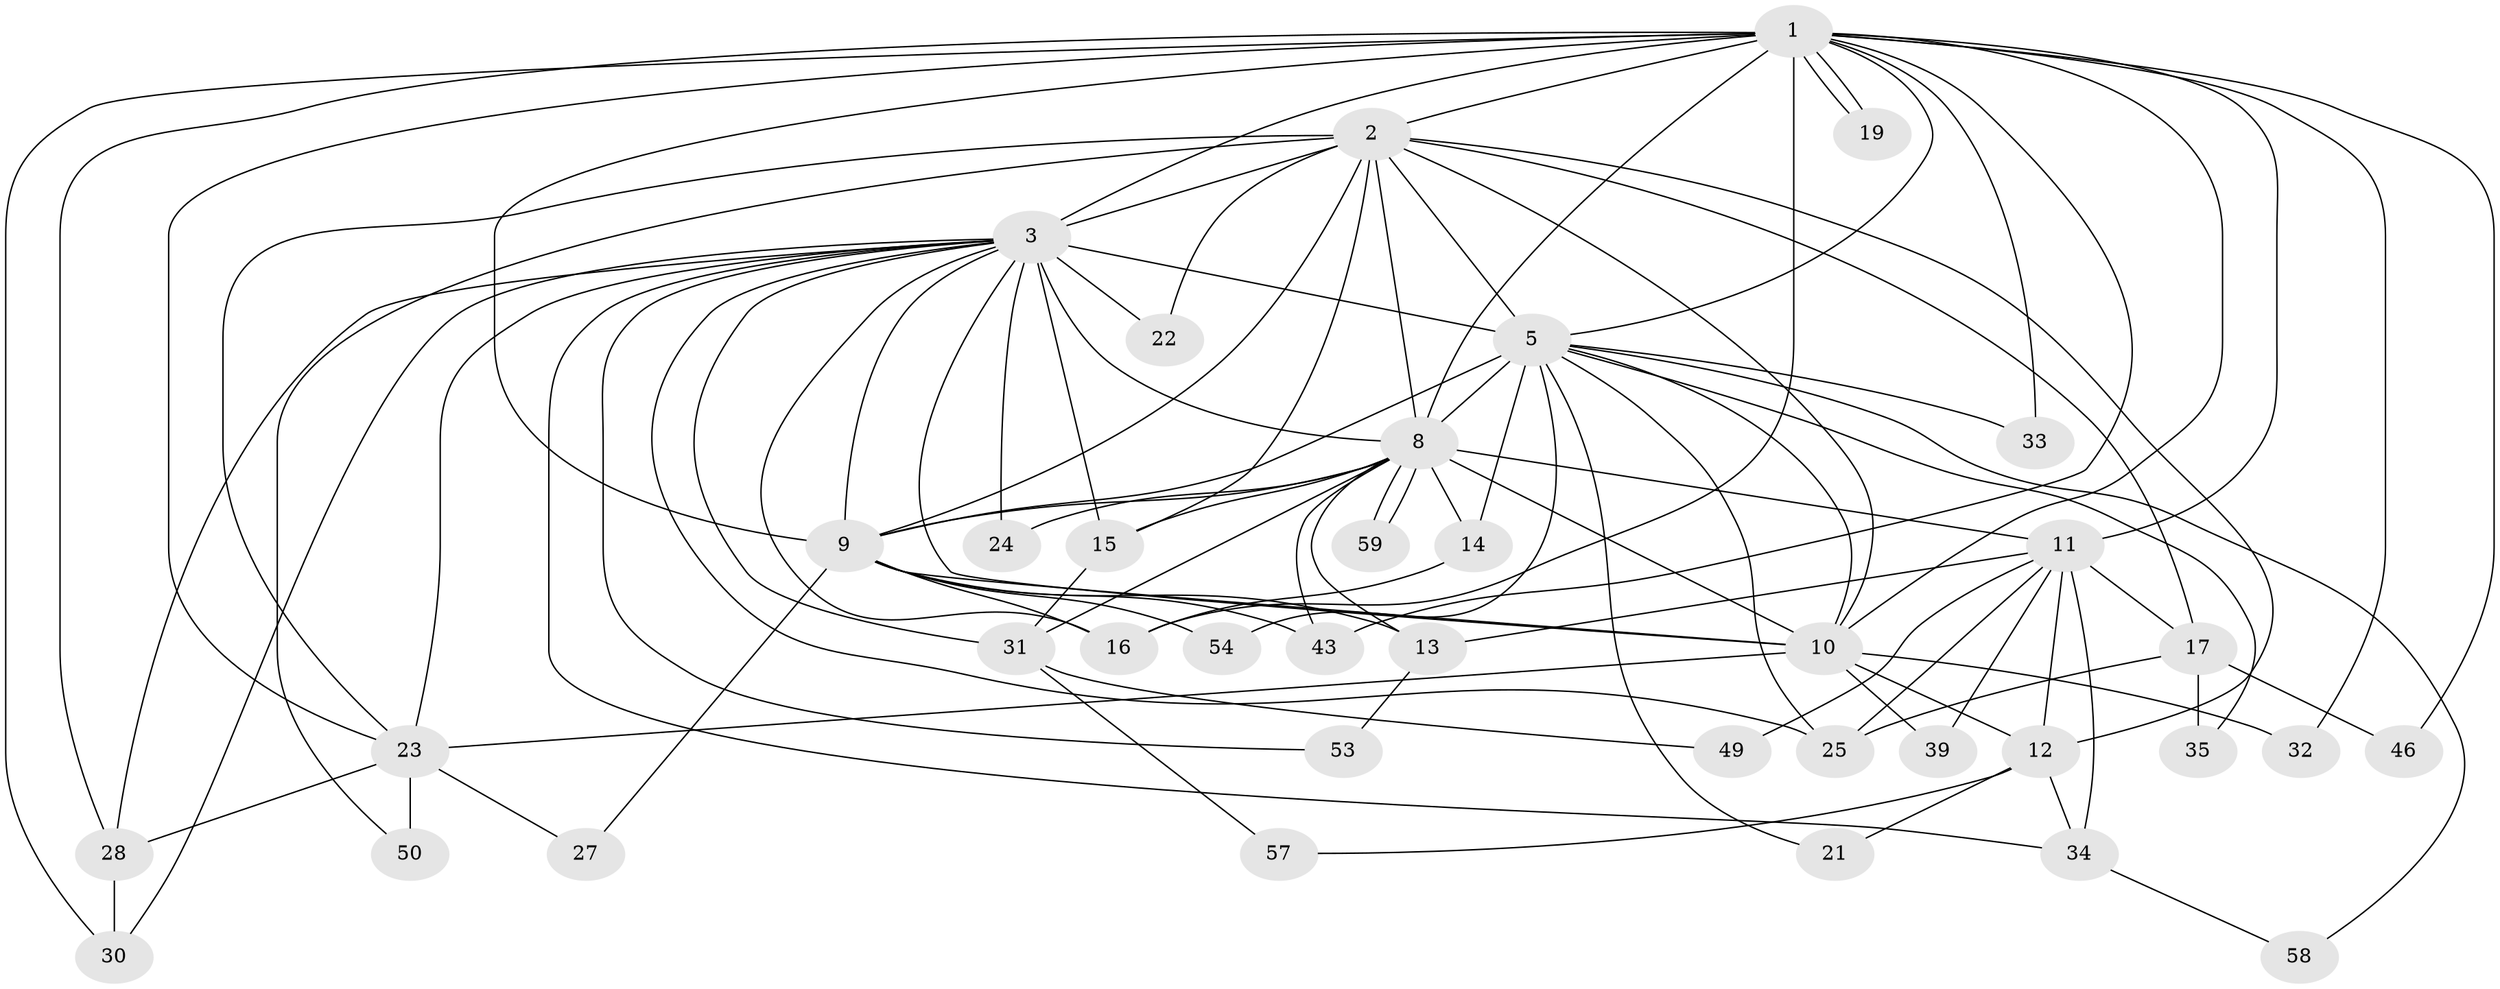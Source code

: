 // Generated by graph-tools (version 1.1) at 2025/51/02/27/25 19:51:46]
// undirected, 38 vertices, 97 edges
graph export_dot {
graph [start="1"]
  node [color=gray90,style=filled];
  1 [super="+51"];
  2 [super="+7"];
  3 [super="+4"];
  5 [super="+6"];
  8 [super="+56"];
  9 [super="+18"];
  10 [super="+48"];
  11 [super="+41"];
  12 [super="+55"];
  13 [super="+47"];
  14 [super="+29"];
  15 [super="+26"];
  16 [super="+20"];
  17 [super="+37"];
  19;
  21;
  22;
  23 [super="+36"];
  24;
  25 [super="+38"];
  27;
  28 [super="+45"];
  30 [super="+52"];
  31 [super="+42"];
  32;
  33;
  34 [super="+40"];
  35;
  39;
  43 [super="+44"];
  46;
  49;
  50;
  53;
  54;
  57;
  58;
  59;
  1 -- 2 [weight=2];
  1 -- 3 [weight=2];
  1 -- 5 [weight=2];
  1 -- 8;
  1 -- 9 [weight=2];
  1 -- 10;
  1 -- 11;
  1 -- 16;
  1 -- 19;
  1 -- 19;
  1 -- 32;
  1 -- 33;
  1 -- 43;
  1 -- 46;
  1 -- 23;
  1 -- 30;
  1 -- 28;
  2 -- 3 [weight=4];
  2 -- 5 [weight=4];
  2 -- 8 [weight=2];
  2 -- 9 [weight=2];
  2 -- 10 [weight=2];
  2 -- 17 [weight=2];
  2 -- 22;
  2 -- 15;
  2 -- 12;
  2 -- 50;
  2 -- 23;
  3 -- 5 [weight=4];
  3 -- 8 [weight=2];
  3 -- 9 [weight=2];
  3 -- 10 [weight=2];
  3 -- 15;
  3 -- 22;
  3 -- 28;
  3 -- 31;
  3 -- 53;
  3 -- 34;
  3 -- 23;
  3 -- 24;
  3 -- 25;
  3 -- 30;
  3 -- 16;
  5 -- 8 [weight=2];
  5 -- 9 [weight=2];
  5 -- 10 [weight=2];
  5 -- 14;
  5 -- 33;
  5 -- 54;
  5 -- 58;
  5 -- 35;
  5 -- 21;
  5 -- 25;
  8 -- 9;
  8 -- 10 [weight=2];
  8 -- 11;
  8 -- 13;
  8 -- 14;
  8 -- 15;
  8 -- 24;
  8 -- 59;
  8 -- 59;
  8 -- 43;
  8 -- 31;
  9 -- 10;
  9 -- 13;
  9 -- 16;
  9 -- 27;
  9 -- 54;
  9 -- 43;
  10 -- 32;
  10 -- 39;
  10 -- 12;
  10 -- 23;
  11 -- 25;
  11 -- 39;
  11 -- 12;
  11 -- 49;
  11 -- 34;
  11 -- 13;
  11 -- 17;
  12 -- 21;
  12 -- 34;
  12 -- 57;
  13 -- 53;
  14 -- 16;
  15 -- 31;
  17 -- 35;
  17 -- 46;
  17 -- 25;
  23 -- 27;
  23 -- 28;
  23 -- 50;
  28 -- 30;
  31 -- 57;
  31 -- 49;
  34 -- 58;
}
